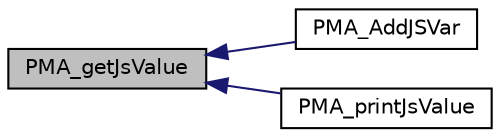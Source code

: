 digraph G
{
  edge [fontname="Helvetica",fontsize="10",labelfontname="Helvetica",labelfontsize="10"];
  node [fontname="Helvetica",fontsize="10",shape=record];
  rankdir="LR";
  Node1 [label="PMA_getJsValue",height=0.2,width=0.4,color="black", fillcolor="grey75", style="filled" fontcolor="black"];
  Node1 -> Node2 [dir="back",color="midnightblue",fontsize="10",style="solid",fontname="Helvetica"];
  Node2 [label="PMA_AddJSVar",height=0.2,width=0.4,color="black", fillcolor="white", style="filled",URL="$core_8lib_8php.html#aa955beb8be3e7145b6d097ad7b3800fe",tooltip="Adds JS code snippet for variable assignment to be displayed by header.inc.php."];
  Node1 -> Node3 [dir="back",color="midnightblue",fontsize="10",style="solid",fontname="Helvetica"];
  Node3 [label="PMA_printJsValue",height=0.2,width=0.4,color="black", fillcolor="white", style="filled",URL="$js__escape_8lib_8php.html#ad4e8049d887ad45d7205d73dfae1596c",tooltip="Prints an javascript assignment with proper escaping of a value and support for assigning array of st..."];
}
